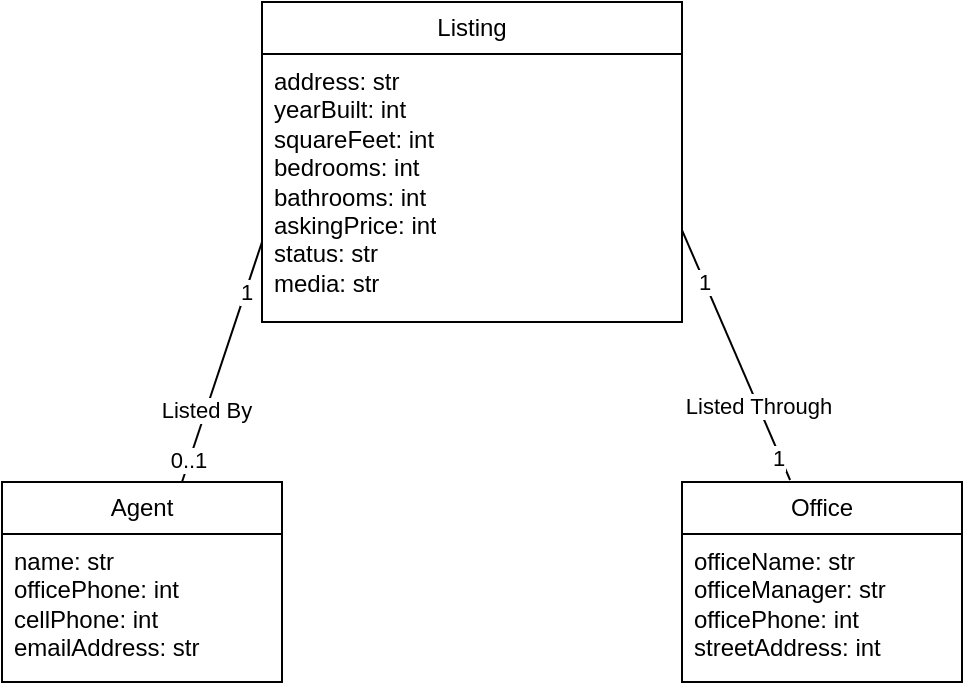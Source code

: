 <mxfile version="22.0.0" type="github">
  <diagram id="C5RBs43oDa-KdzZeNtuy" name="Page-1">
    <mxGraphModel dx="1434" dy="782" grid="1" gridSize="10" guides="1" tooltips="1" connect="1" arrows="1" fold="1" page="1" pageScale="1" pageWidth="827" pageHeight="1169" math="0" shadow="0">
      <root>
        <mxCell id="WIyWlLk6GJQsqaUBKTNV-0" />
        <mxCell id="WIyWlLk6GJQsqaUBKTNV-1" parent="WIyWlLk6GJQsqaUBKTNV-0" />
        <mxCell id="aBrLvRnjZIv21r7JvH6r-1" value="Listing" style="swimlane;fontStyle=0;childLayout=stackLayout;horizontal=1;startSize=26;fillColor=none;horizontalStack=0;resizeParent=1;resizeParentMax=0;resizeLast=0;collapsible=1;marginBottom=0;whiteSpace=wrap;html=1;" vertex="1" parent="WIyWlLk6GJQsqaUBKTNV-1">
          <mxGeometry x="280" y="40" width="210" height="160" as="geometry" />
        </mxCell>
        <mxCell id="aBrLvRnjZIv21r7JvH6r-4" value="&lt;div&gt;address: str&lt;/div&gt;&lt;div&gt;yearBuilt: int&lt;/div&gt;&lt;div&gt;squareFeet: int&lt;/div&gt;&lt;div&gt;bedrooms: int&lt;/div&gt;&lt;div&gt;bathrooms: int&lt;/div&gt;&lt;div&gt;askingPrice: int&lt;/div&gt;&lt;div&gt;status: str&lt;/div&gt;&lt;div&gt;media: str&lt;/div&gt;" style="text;strokeColor=none;fillColor=none;align=left;verticalAlign=top;spacingLeft=4;spacingRight=4;overflow=hidden;rotatable=0;points=[[0,0.5],[1,0.5]];portConstraint=eastwest;whiteSpace=wrap;html=1;" vertex="1" parent="aBrLvRnjZIv21r7JvH6r-1">
          <mxGeometry y="26" width="210" height="134" as="geometry" />
        </mxCell>
        <mxCell id="aBrLvRnjZIv21r7JvH6r-5" value="Agent" style="swimlane;fontStyle=0;childLayout=stackLayout;horizontal=1;startSize=26;fillColor=none;horizontalStack=0;resizeParent=1;resizeParentMax=0;resizeLast=0;collapsible=1;marginBottom=0;whiteSpace=wrap;html=1;" vertex="1" parent="WIyWlLk6GJQsqaUBKTNV-1">
          <mxGeometry x="150" y="280" width="140" height="100" as="geometry" />
        </mxCell>
        <mxCell id="aBrLvRnjZIv21r7JvH6r-6" value="&lt;div&gt;name: str&lt;/div&gt;&lt;div&gt;officePhone: int&lt;/div&gt;&lt;div&gt;cellPhone: int&lt;/div&gt;&lt;div&gt;emailAddress: str&lt;/div&gt;" style="text;strokeColor=none;fillColor=none;align=left;verticalAlign=top;spacingLeft=4;spacingRight=4;overflow=hidden;rotatable=0;points=[[0,0.5],[1,0.5]];portConstraint=eastwest;whiteSpace=wrap;html=1;" vertex="1" parent="aBrLvRnjZIv21r7JvH6r-5">
          <mxGeometry y="26" width="140" height="74" as="geometry" />
        </mxCell>
        <mxCell id="aBrLvRnjZIv21r7JvH6r-7" value="Office" style="swimlane;fontStyle=0;childLayout=stackLayout;horizontal=1;startSize=26;fillColor=none;horizontalStack=0;resizeParent=1;resizeParentMax=0;resizeLast=0;collapsible=1;marginBottom=0;whiteSpace=wrap;html=1;" vertex="1" parent="WIyWlLk6GJQsqaUBKTNV-1">
          <mxGeometry x="490" y="280" width="140" height="100" as="geometry" />
        </mxCell>
        <mxCell id="aBrLvRnjZIv21r7JvH6r-8" value="officeName: str&lt;br&gt;officeManager: str&lt;br&gt;officePhone: int&lt;br&gt;streetAddress: int" style="text;strokeColor=none;fillColor=none;align=left;verticalAlign=top;spacingLeft=4;spacingRight=4;overflow=hidden;rotatable=0;points=[[0,0.5],[1,0.5]];portConstraint=eastwest;whiteSpace=wrap;html=1;" vertex="1" parent="aBrLvRnjZIv21r7JvH6r-7">
          <mxGeometry y="26" width="140" height="74" as="geometry" />
        </mxCell>
        <mxCell id="aBrLvRnjZIv21r7JvH6r-10" value="" style="endArrow=none;html=1;rounded=0;entryX=0;entryY=0.75;entryDx=0;entryDy=0;" edge="1" parent="WIyWlLk6GJQsqaUBKTNV-1" target="aBrLvRnjZIv21r7JvH6r-1">
          <mxGeometry width="50" height="50" relative="1" as="geometry">
            <mxPoint x="240" y="280" as="sourcePoint" />
            <mxPoint x="290" y="230" as="targetPoint" />
          </mxGeometry>
        </mxCell>
        <mxCell id="aBrLvRnjZIv21r7JvH6r-11" value="Listed By" style="edgeLabel;html=1;align=center;verticalAlign=middle;resizable=0;points=[];" vertex="1" connectable="0" parent="aBrLvRnjZIv21r7JvH6r-10">
          <mxGeometry x="-0.4" relative="1" as="geometry">
            <mxPoint as="offset" />
          </mxGeometry>
        </mxCell>
        <mxCell id="aBrLvRnjZIv21r7JvH6r-12" value="1" style="edgeLabel;html=1;align=center;verticalAlign=middle;resizable=0;points=[];" vertex="1" connectable="0" parent="aBrLvRnjZIv21r7JvH6r-10">
          <mxGeometry x="0.585" relative="1" as="geometry">
            <mxPoint as="offset" />
          </mxGeometry>
        </mxCell>
        <mxCell id="aBrLvRnjZIv21r7JvH6r-13" value="0..1" style="edgeLabel;html=1;align=center;verticalAlign=middle;resizable=0;points=[];" vertex="1" connectable="0" parent="aBrLvRnjZIv21r7JvH6r-10">
          <mxGeometry x="-0.82" y="1" relative="1" as="geometry">
            <mxPoint as="offset" />
          </mxGeometry>
        </mxCell>
        <mxCell id="aBrLvRnjZIv21r7JvH6r-14" value="" style="endArrow=none;html=1;rounded=0;entryX=1;entryY=0.657;entryDx=0;entryDy=0;entryPerimeter=0;exitX=0.386;exitY=-0.01;exitDx=0;exitDy=0;exitPerimeter=0;" edge="1" parent="WIyWlLk6GJQsqaUBKTNV-1" source="aBrLvRnjZIv21r7JvH6r-7" target="aBrLvRnjZIv21r7JvH6r-4">
          <mxGeometry width="50" height="50" relative="1" as="geometry">
            <mxPoint x="530" y="230" as="sourcePoint" />
            <mxPoint x="570" y="110" as="targetPoint" />
          </mxGeometry>
        </mxCell>
        <mxCell id="aBrLvRnjZIv21r7JvH6r-15" value="Listed Through" style="edgeLabel;html=1;align=center;verticalAlign=middle;resizable=0;points=[];" vertex="1" connectable="0" parent="aBrLvRnjZIv21r7JvH6r-14">
          <mxGeometry x="-0.4" relative="1" as="geometry">
            <mxPoint as="offset" />
          </mxGeometry>
        </mxCell>
        <mxCell id="aBrLvRnjZIv21r7JvH6r-16" value="1" style="edgeLabel;html=1;align=center;verticalAlign=middle;resizable=0;points=[];" vertex="1" connectable="0" parent="aBrLvRnjZIv21r7JvH6r-14">
          <mxGeometry x="0.585" relative="1" as="geometry">
            <mxPoint as="offset" />
          </mxGeometry>
        </mxCell>
        <mxCell id="aBrLvRnjZIv21r7JvH6r-17" value="1" style="edgeLabel;html=1;align=center;verticalAlign=middle;resizable=0;points=[];" vertex="1" connectable="0" parent="aBrLvRnjZIv21r7JvH6r-14">
          <mxGeometry x="-0.82" y="1" relative="1" as="geometry">
            <mxPoint as="offset" />
          </mxGeometry>
        </mxCell>
      </root>
    </mxGraphModel>
  </diagram>
</mxfile>
